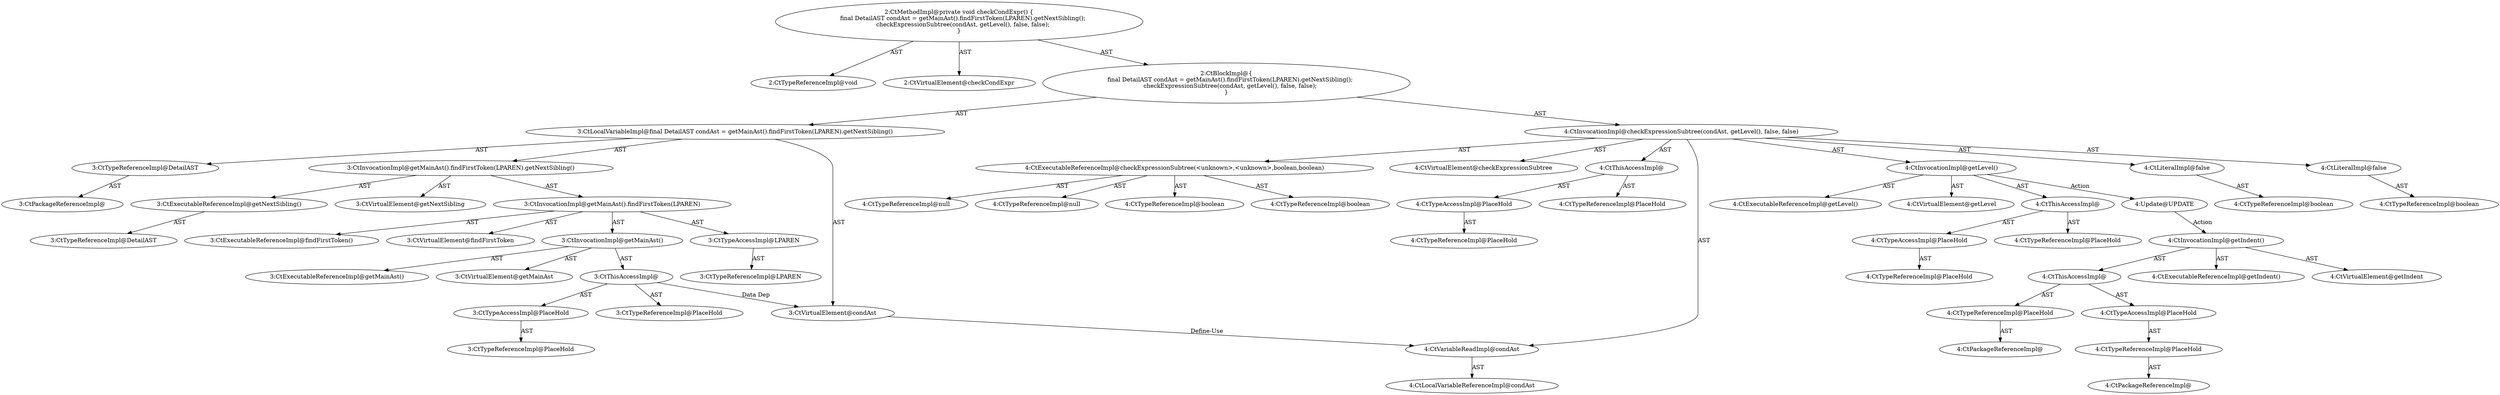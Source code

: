 digraph "checkCondExpr#?" {
0 [label="2:CtTypeReferenceImpl@void" shape=ellipse]
1 [label="2:CtVirtualElement@checkCondExpr" shape=ellipse]
2 [label="3:CtTypeReferenceImpl@DetailAST" shape=ellipse]
3 [label="3:CtPackageReferenceImpl@" shape=ellipse]
4 [label="3:CtExecutableReferenceImpl@getNextSibling()" shape=ellipse]
5 [label="3:CtTypeReferenceImpl@DetailAST" shape=ellipse]
6 [label="3:CtVirtualElement@getNextSibling" shape=ellipse]
7 [label="3:CtExecutableReferenceImpl@findFirstToken()" shape=ellipse]
8 [label="3:CtVirtualElement@findFirstToken" shape=ellipse]
9 [label="3:CtExecutableReferenceImpl@getMainAst()" shape=ellipse]
10 [label="3:CtVirtualElement@getMainAst" shape=ellipse]
11 [label="3:CtTypeAccessImpl@PlaceHold" shape=ellipse]
12 [label="3:CtTypeReferenceImpl@PlaceHold" shape=ellipse]
13 [label="3:CtThisAccessImpl@" shape=ellipse]
14 [label="3:CtTypeReferenceImpl@PlaceHold" shape=ellipse]
15 [label="3:CtInvocationImpl@getMainAst()" shape=ellipse]
16 [label="3:CtTypeAccessImpl@LPAREN" shape=ellipse]
17 [label="3:CtTypeReferenceImpl@LPAREN" shape=ellipse]
18 [label="3:CtInvocationImpl@getMainAst().findFirstToken(LPAREN)" shape=ellipse]
19 [label="3:CtInvocationImpl@getMainAst().findFirstToken(LPAREN).getNextSibling()" shape=ellipse]
20 [label="3:CtVirtualElement@condAst" shape=ellipse]
21 [label="3:CtLocalVariableImpl@final DetailAST condAst = getMainAst().findFirstToken(LPAREN).getNextSibling()" shape=ellipse]
22 [label="4:CtExecutableReferenceImpl@checkExpressionSubtree(<unknown>,<unknown>,boolean,boolean)" shape=ellipse]
23 [label="4:CtTypeReferenceImpl@null" shape=ellipse]
24 [label="4:CtTypeReferenceImpl@null" shape=ellipse]
25 [label="4:CtTypeReferenceImpl@boolean" shape=ellipse]
26 [label="4:CtTypeReferenceImpl@boolean" shape=ellipse]
27 [label="4:CtVirtualElement@checkExpressionSubtree" shape=ellipse]
28 [label="4:CtTypeAccessImpl@PlaceHold" shape=ellipse]
29 [label="4:CtTypeReferenceImpl@PlaceHold" shape=ellipse]
30 [label="4:CtThisAccessImpl@" shape=ellipse]
31 [label="4:CtTypeReferenceImpl@PlaceHold" shape=ellipse]
32 [label="4:CtVariableReadImpl@condAst" shape=ellipse]
33 [label="4:CtLocalVariableReferenceImpl@condAst" shape=ellipse]
34 [label="4:CtExecutableReferenceImpl@getLevel()" shape=ellipse]
35 [label="4:CtVirtualElement@getLevel" shape=ellipse]
36 [label="4:CtTypeAccessImpl@PlaceHold" shape=ellipse]
37 [label="4:CtTypeReferenceImpl@PlaceHold" shape=ellipse]
38 [label="4:CtThisAccessImpl@" shape=ellipse]
39 [label="4:CtTypeReferenceImpl@PlaceHold" shape=ellipse]
40 [label="4:CtInvocationImpl@getLevel()" shape=ellipse]
41 [label="4:CtLiteralImpl@false" shape=ellipse]
42 [label="4:CtTypeReferenceImpl@boolean" shape=ellipse]
43 [label="4:CtLiteralImpl@false" shape=ellipse]
44 [label="4:CtTypeReferenceImpl@boolean" shape=ellipse]
45 [label="4:CtInvocationImpl@checkExpressionSubtree(condAst, getLevel(), false, false)" shape=ellipse]
46 [label="2:CtBlockImpl@\{
    final DetailAST condAst = getMainAst().findFirstToken(LPAREN).getNextSibling();
    checkExpressionSubtree(condAst, getLevel(), false, false);
\}" shape=ellipse]
47 [label="2:CtMethodImpl@private void checkCondExpr() \{
    final DetailAST condAst = getMainAst().findFirstToken(LPAREN).getNextSibling();
    checkExpressionSubtree(condAst, getLevel(), false, false);
\}" shape=ellipse]
48 [label="4:Update@UPDATE" shape=ellipse]
49 [label="4:CtPackageReferenceImpl@" shape=ellipse]
50 [label="4:CtTypeReferenceImpl@PlaceHold" shape=ellipse]
51 [label="4:CtPackageReferenceImpl@" shape=ellipse]
52 [label="4:CtTypeReferenceImpl@PlaceHold" shape=ellipse]
53 [label="4:CtTypeAccessImpl@PlaceHold" shape=ellipse]
54 [label="4:CtThisAccessImpl@" shape=ellipse]
55 [label="4:CtExecutableReferenceImpl@getIndent()" shape=ellipse]
56 [label="4:CtInvocationImpl@getIndent()" shape=ellipse]
57 [label="4:CtVirtualElement@getIndent" shape=ellipse]
2 -> 3 [label="AST"];
4 -> 5 [label="AST"];
11 -> 12 [label="AST"];
13 -> 14 [label="AST"];
13 -> 11 [label="AST"];
13 -> 20 [label="Data Dep"];
15 -> 10 [label="AST"];
15 -> 13 [label="AST"];
15 -> 9 [label="AST"];
16 -> 17 [label="AST"];
18 -> 8 [label="AST"];
18 -> 15 [label="AST"];
18 -> 7 [label="AST"];
18 -> 16 [label="AST"];
19 -> 6 [label="AST"];
19 -> 18 [label="AST"];
19 -> 4 [label="AST"];
20 -> 32 [label="Define-Use"];
21 -> 20 [label="AST"];
21 -> 2 [label="AST"];
21 -> 19 [label="AST"];
22 -> 23 [label="AST"];
22 -> 24 [label="AST"];
22 -> 25 [label="AST"];
22 -> 26 [label="AST"];
28 -> 29 [label="AST"];
30 -> 31 [label="AST"];
30 -> 28 [label="AST"];
32 -> 33 [label="AST"];
36 -> 37 [label="AST"];
38 -> 39 [label="AST"];
38 -> 36 [label="AST"];
40 -> 35 [label="AST"];
40 -> 38 [label="AST"];
40 -> 34 [label="AST"];
40 -> 48 [label="Action"];
41 -> 42 [label="AST"];
43 -> 44 [label="AST"];
45 -> 27 [label="AST"];
45 -> 30 [label="AST"];
45 -> 22 [label="AST"];
45 -> 32 [label="AST"];
45 -> 40 [label="AST"];
45 -> 41 [label="AST"];
45 -> 43 [label="AST"];
46 -> 21 [label="AST"];
46 -> 45 [label="AST"];
47 -> 1 [label="AST"];
47 -> 0 [label="AST"];
47 -> 46 [label="AST"];
48 -> 56 [label="Action"];
50 -> 49 [label="AST"];
52 -> 51 [label="AST"];
53 -> 52 [label="AST"];
54 -> 50 [label="AST"];
54 -> 53 [label="AST"];
56 -> 57 [label="AST"];
56 -> 54 [label="AST"];
56 -> 55 [label="AST"];
}